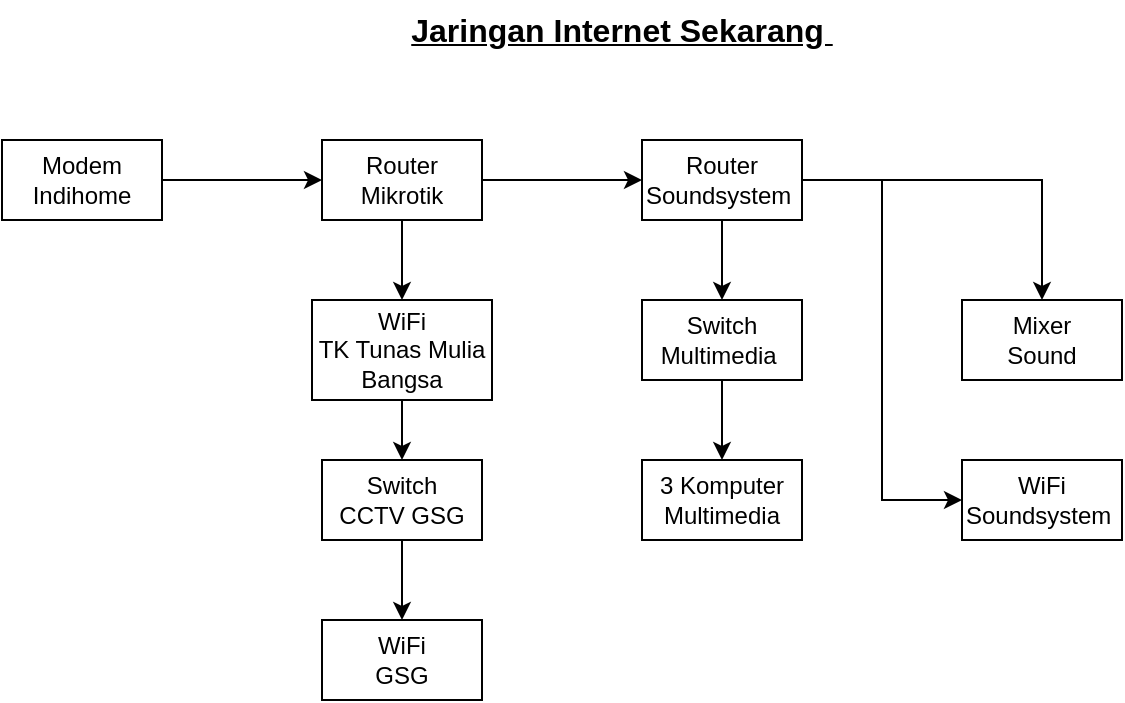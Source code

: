 <mxfile version="27.2.0" pages="2">
  <diagram name="Page-1" id="u3XjdkTvN6VyEWAJg3Q8">
    <mxGraphModel dx="679" dy="586" grid="1" gridSize="10" guides="1" tooltips="1" connect="1" arrows="1" fold="1" page="1" pageScale="1" pageWidth="827" pageHeight="1169" math="0" shadow="0">
      <root>
        <mxCell id="0" />
        <mxCell id="1" parent="0" />
        <mxCell id="h-dzp8SfR6fYLOOWbcmp-4" value="" style="edgeStyle=orthogonalEdgeStyle;rounded=0;orthogonalLoop=1;jettySize=auto;html=1;" edge="1" parent="1" source="h-dzp8SfR6fYLOOWbcmp-1" target="h-dzp8SfR6fYLOOWbcmp-2">
          <mxGeometry relative="1" as="geometry" />
        </mxCell>
        <mxCell id="h-dzp8SfR6fYLOOWbcmp-1" value="Modem&lt;div&gt;Indihome&lt;/div&gt;" style="rounded=0;whiteSpace=wrap;html=1;" vertex="1" parent="1">
          <mxGeometry x="40" y="80" width="80" height="40" as="geometry" />
        </mxCell>
        <mxCell id="h-dzp8SfR6fYLOOWbcmp-5" value="" style="edgeStyle=orthogonalEdgeStyle;rounded=0;orthogonalLoop=1;jettySize=auto;html=1;" edge="1" parent="1" source="h-dzp8SfR6fYLOOWbcmp-2" target="h-dzp8SfR6fYLOOWbcmp-3">
          <mxGeometry relative="1" as="geometry" />
        </mxCell>
        <mxCell id="h-dzp8SfR6fYLOOWbcmp-7" value="" style="edgeStyle=orthogonalEdgeStyle;rounded=0;orthogonalLoop=1;jettySize=auto;html=1;" edge="1" parent="1" source="h-dzp8SfR6fYLOOWbcmp-2" target="h-dzp8SfR6fYLOOWbcmp-6">
          <mxGeometry relative="1" as="geometry" />
        </mxCell>
        <mxCell id="h-dzp8SfR6fYLOOWbcmp-2" value="Router&lt;div&gt;Mikrotik&lt;/div&gt;" style="rounded=0;whiteSpace=wrap;html=1;" vertex="1" parent="1">
          <mxGeometry x="200" y="80" width="80" height="40" as="geometry" />
        </mxCell>
        <mxCell id="h-dzp8SfR6fYLOOWbcmp-13" value="" style="edgeStyle=orthogonalEdgeStyle;rounded=0;orthogonalLoop=1;jettySize=auto;html=1;" edge="1" parent="1" source="h-dzp8SfR6fYLOOWbcmp-3" target="h-dzp8SfR6fYLOOWbcmp-12">
          <mxGeometry relative="1" as="geometry" />
        </mxCell>
        <mxCell id="h-dzp8SfR6fYLOOWbcmp-18" style="edgeStyle=orthogonalEdgeStyle;rounded=0;orthogonalLoop=1;jettySize=auto;html=1;entryX=0.5;entryY=0;entryDx=0;entryDy=0;" edge="1" parent="1" source="h-dzp8SfR6fYLOOWbcmp-3" target="h-dzp8SfR6fYLOOWbcmp-14">
          <mxGeometry relative="1" as="geometry" />
        </mxCell>
        <mxCell id="h-dzp8SfR6fYLOOWbcmp-3" value="Router&lt;div&gt;Soundsystem&amp;nbsp;&lt;/div&gt;" style="rounded=0;whiteSpace=wrap;html=1;" vertex="1" parent="1">
          <mxGeometry x="360" y="80" width="80" height="40" as="geometry" />
        </mxCell>
        <mxCell id="h-dzp8SfR6fYLOOWbcmp-9" value="" style="edgeStyle=orthogonalEdgeStyle;rounded=0;orthogonalLoop=1;jettySize=auto;html=1;" edge="1" parent="1" source="h-dzp8SfR6fYLOOWbcmp-6" target="h-dzp8SfR6fYLOOWbcmp-8">
          <mxGeometry relative="1" as="geometry" />
        </mxCell>
        <mxCell id="h-dzp8SfR6fYLOOWbcmp-6" value="WiFi&lt;div&gt;TK Tunas Mulia&lt;/div&gt;&lt;div&gt;Bangsa&lt;/div&gt;" style="rounded=0;whiteSpace=wrap;html=1;" vertex="1" parent="1">
          <mxGeometry x="195" y="160" width="90" height="50" as="geometry" />
        </mxCell>
        <mxCell id="h-dzp8SfR6fYLOOWbcmp-11" value="" style="edgeStyle=orthogonalEdgeStyle;rounded=0;orthogonalLoop=1;jettySize=auto;html=1;" edge="1" parent="1" source="h-dzp8SfR6fYLOOWbcmp-8" target="h-dzp8SfR6fYLOOWbcmp-10">
          <mxGeometry relative="1" as="geometry" />
        </mxCell>
        <mxCell id="h-dzp8SfR6fYLOOWbcmp-8" value="Switch&lt;div&gt;CCTV GSG&lt;/div&gt;" style="rounded=0;whiteSpace=wrap;html=1;" vertex="1" parent="1">
          <mxGeometry x="200" y="240" width="80" height="40" as="geometry" />
        </mxCell>
        <mxCell id="h-dzp8SfR6fYLOOWbcmp-10" value="WiFi&lt;div&gt;GSG&lt;/div&gt;" style="rounded=0;whiteSpace=wrap;html=1;" vertex="1" parent="1">
          <mxGeometry x="200" y="320" width="80" height="40" as="geometry" />
        </mxCell>
        <mxCell id="h-dzp8SfR6fYLOOWbcmp-17" value="" style="edgeStyle=orthogonalEdgeStyle;rounded=0;orthogonalLoop=1;jettySize=auto;html=1;" edge="1" parent="1" source="h-dzp8SfR6fYLOOWbcmp-12" target="h-dzp8SfR6fYLOOWbcmp-16">
          <mxGeometry relative="1" as="geometry" />
        </mxCell>
        <mxCell id="h-dzp8SfR6fYLOOWbcmp-12" value="Switch&lt;div&gt;Multimedia&amp;nbsp;&lt;/div&gt;" style="rounded=0;whiteSpace=wrap;html=1;" vertex="1" parent="1">
          <mxGeometry x="360" y="160" width="80" height="40" as="geometry" />
        </mxCell>
        <mxCell id="h-dzp8SfR6fYLOOWbcmp-14" value="Mixer&lt;div&gt;Sound&lt;/div&gt;" style="rounded=0;whiteSpace=wrap;html=1;" vertex="1" parent="1">
          <mxGeometry x="520" y="160" width="80" height="40" as="geometry" />
        </mxCell>
        <mxCell id="h-dzp8SfR6fYLOOWbcmp-15" value="WiFi&lt;div&gt;Soundsystem&amp;nbsp;&lt;/div&gt;" style="rounded=0;whiteSpace=wrap;html=1;" vertex="1" parent="1">
          <mxGeometry x="520" y="240" width="80" height="40" as="geometry" />
        </mxCell>
        <mxCell id="h-dzp8SfR6fYLOOWbcmp-16" value="3 Komputer&lt;div&gt;Multimedia&lt;/div&gt;" style="rounded=0;whiteSpace=wrap;html=1;" vertex="1" parent="1">
          <mxGeometry x="360" y="240" width="80" height="40" as="geometry" />
        </mxCell>
        <mxCell id="h-dzp8SfR6fYLOOWbcmp-19" style="edgeStyle=orthogonalEdgeStyle;rounded=0;orthogonalLoop=1;jettySize=auto;html=1;entryX=0;entryY=0.5;entryDx=0;entryDy=0;" edge="1" parent="1" source="h-dzp8SfR6fYLOOWbcmp-3" target="h-dzp8SfR6fYLOOWbcmp-15">
          <mxGeometry relative="1" as="geometry">
            <mxPoint x="500" y="260" as="targetPoint" />
            <Array as="points">
              <mxPoint x="480" y="100" />
              <mxPoint x="480" y="260" />
            </Array>
          </mxGeometry>
        </mxCell>
        <mxCell id="Hzw3iAUGmOj8oFKVQfpV-1" value="Jaringan Internet Sekarang&amp;nbsp;" style="text;html=1;align=center;verticalAlign=middle;whiteSpace=wrap;rounded=0;fontSize=16;fontStyle=5" vertex="1" parent="1">
          <mxGeometry x="240" y="10" width="220" height="30" as="geometry" />
        </mxCell>
      </root>
    </mxGraphModel>
  </diagram>
  <diagram id="XajWARqEAT6un1Fz4vOe" name="Page-2">
    <mxGraphModel dx="970" dy="837" grid="1" gridSize="10" guides="1" tooltips="1" connect="1" arrows="1" fold="1" page="1" pageScale="1" pageWidth="827" pageHeight="1169" math="0" shadow="0">
      <root>
        <mxCell id="0" />
        <mxCell id="1" parent="0" />
        <mxCell id="DgImujaJBpsGwYX6cDcl-35" value="" style="rounded=0;whiteSpace=wrap;html=1;strokeColor=#9673a6;fillColor=#e1d5e7;" vertex="1" parent="1">
          <mxGeometry x="585" y="290" width="150" height="172.5" as="geometry" />
        </mxCell>
        <mxCell id="DgImujaJBpsGwYX6cDcl-33" value="" style="rounded=0;whiteSpace=wrap;html=1;strokeColor=#82b366;fillColor=#d5e8d4;" vertex="1" parent="1">
          <mxGeometry x="290" y="300" width="200" height="260" as="geometry" />
        </mxCell>
        <mxCell id="DgImujaJBpsGwYX6cDcl-29" value="" style="rounded=0;whiteSpace=wrap;html=1;strokeColor=#FF6392;fontColor=#5AA9E6;fillColor=#FFE45E;" vertex="1" parent="1">
          <mxGeometry x="80" y="305" width="160" height="185" as="geometry" />
        </mxCell>
        <mxCell id="DgImujaJBpsGwYX6cDcl-20" value="" style="rounded=0;whiteSpace=wrap;html=1;fillColor=#dae8fc;strokeColor=#6c8ebf;" vertex="1" parent="1">
          <mxGeometry x="80" y="20" width="730" height="240" as="geometry" />
        </mxCell>
        <mxCell id="DgImujaJBpsGwYX6cDcl-1" value="" style="edgeStyle=orthogonalEdgeStyle;rounded=0;orthogonalLoop=1;jettySize=auto;html=1;" edge="1" parent="1" source="DgImujaJBpsGwYX6cDcl-2" target="DgImujaJBpsGwYX6cDcl-5">
          <mxGeometry relative="1" as="geometry" />
        </mxCell>
        <mxCell id="DgImujaJBpsGwYX6cDcl-2" value="Modem&lt;div&gt;Indihome&lt;/div&gt;" style="rounded=0;whiteSpace=wrap;html=1;" vertex="1" parent="1">
          <mxGeometry x="110" y="80" width="80" height="40" as="geometry" />
        </mxCell>
        <mxCell id="DgImujaJBpsGwYX6cDcl-3" value="" style="edgeStyle=orthogonalEdgeStyle;rounded=0;orthogonalLoop=1;jettySize=auto;html=1;" edge="1" parent="1" source="DgImujaJBpsGwYX6cDcl-5" target="DgImujaJBpsGwYX6cDcl-8">
          <mxGeometry relative="1" as="geometry" />
        </mxCell>
        <mxCell id="DgImujaJBpsGwYX6cDcl-4" value="" style="edgeStyle=orthogonalEdgeStyle;rounded=0;orthogonalLoop=1;jettySize=auto;html=1;entryX=0.556;entryY=0;entryDx=0;entryDy=0;entryPerimeter=0;" edge="1" parent="1" source="DgImujaJBpsGwYX6cDcl-5" target="DgImujaJBpsGwYX6cDcl-10">
          <mxGeometry relative="1" as="geometry">
            <mxPoint x="450" y="310" as="targetPoint" />
            <Array as="points">
              <mxPoint x="310" y="280" />
              <mxPoint x="395" y="280" />
            </Array>
          </mxGeometry>
        </mxCell>
        <mxCell id="DgImujaJBpsGwYX6cDcl-24" value="Kabel&lt;div&gt;LAN&lt;/div&gt;" style="edgeLabel;html=1;align=center;verticalAlign=middle;resizable=0;points=[];" vertex="1" connectable="0" parent="DgImujaJBpsGwYX6cDcl-4">
          <mxGeometry x="-0.285" y="1" relative="1" as="geometry">
            <mxPoint as="offset" />
          </mxGeometry>
        </mxCell>
        <mxCell id="DgImujaJBpsGwYX6cDcl-23" style="edgeStyle=orthogonalEdgeStyle;rounded=0;orthogonalLoop=1;jettySize=auto;html=1;entryX=0.5;entryY=0;entryDx=0;entryDy=0;strokeColor=#3333FF;" edge="1" parent="1" source="DgImujaJBpsGwYX6cDcl-5" target="DgImujaJBpsGwYX6cDcl-12">
          <mxGeometry relative="1" as="geometry">
            <mxPoint x="270" y="320" as="targetPoint" />
            <Array as="points">
              <mxPoint x="280" y="220" />
              <mxPoint x="160" y="220" />
            </Array>
          </mxGeometry>
        </mxCell>
        <mxCell id="DgImujaJBpsGwYX6cDcl-25" value="Kabel&lt;div&gt;Fiber&lt;/div&gt;&lt;div&gt;Optik&lt;/div&gt;" style="edgeLabel;html=1;align=center;verticalAlign=middle;resizable=0;points=[];" vertex="1" connectable="0" parent="DgImujaJBpsGwYX6cDcl-23">
          <mxGeometry x="-0.362" relative="1" as="geometry">
            <mxPoint as="offset" />
          </mxGeometry>
        </mxCell>
        <mxCell id="DgImujaJBpsGwYX6cDcl-31" style="edgeStyle=orthogonalEdgeStyle;rounded=0;orthogonalLoop=1;jettySize=auto;html=1;entryX=0;entryY=0.5;entryDx=0;entryDy=0;strokeColor=#000000;fontColor=#5AA9E6;fillColor=#FFE45E;" edge="1" parent="1" source="DgImujaJBpsGwYX6cDcl-5" target="DgImujaJBpsGwYX6cDcl-15">
          <mxGeometry relative="1" as="geometry">
            <Array as="points">
              <mxPoint x="340" y="170" />
            </Array>
          </mxGeometry>
        </mxCell>
        <mxCell id="DgImujaJBpsGwYX6cDcl-32" value="Kabel&lt;div&gt;LAN&lt;/div&gt;" style="edgeLabel;html=1;align=center;verticalAlign=middle;resizable=0;points=[];strokeColor=#FF6392;fontColor=light-dark(#000000,#000000);fillColor=#FFE45E;" vertex="1" connectable="0" parent="DgImujaJBpsGwYX6cDcl-31">
          <mxGeometry x="-0.247" relative="1" as="geometry">
            <mxPoint as="offset" />
          </mxGeometry>
        </mxCell>
        <mxCell id="DgImujaJBpsGwYX6cDcl-5" value="Router&lt;div&gt;Mikrotik&lt;/div&gt;" style="rounded=0;whiteSpace=wrap;html=1;" vertex="1" parent="1">
          <mxGeometry x="270" y="80" width="80" height="40" as="geometry" />
        </mxCell>
        <mxCell id="DgImujaJBpsGwYX6cDcl-7" style="edgeStyle=orthogonalEdgeStyle;rounded=0;orthogonalLoop=1;jettySize=auto;html=1;entryX=0.5;entryY=0;entryDx=0;entryDy=0;" edge="1" parent="1" source="DgImujaJBpsGwYX6cDcl-8" target="DgImujaJBpsGwYX6cDcl-16">
          <mxGeometry relative="1" as="geometry" />
        </mxCell>
        <mxCell id="DgImujaJBpsGwYX6cDcl-8" value="Router&lt;div&gt;Soundsystem&amp;nbsp;&lt;/div&gt;" style="rounded=0;whiteSpace=wrap;html=1;" vertex="1" parent="1">
          <mxGeometry x="390" y="80" width="80" height="40" as="geometry" />
        </mxCell>
        <mxCell id="DgImujaJBpsGwYX6cDcl-10" value="Switch" style="rounded=0;whiteSpace=wrap;html=1;" vertex="1" parent="1">
          <mxGeometry x="345" y="330" width="90" height="50" as="geometry" />
        </mxCell>
        <mxCell id="DgImujaJBpsGwYX6cDcl-11" value="" style="edgeStyle=orthogonalEdgeStyle;rounded=0;orthogonalLoop=1;jettySize=auto;html=1;" edge="1" parent="1" source="DgImujaJBpsGwYX6cDcl-12" target="DgImujaJBpsGwYX6cDcl-13">
          <mxGeometry relative="1" as="geometry" />
        </mxCell>
        <mxCell id="DgImujaJBpsGwYX6cDcl-12" value="Switch&lt;div&gt;CCTV GSG&lt;/div&gt;" style="rounded=0;whiteSpace=wrap;html=1;" vertex="1" parent="1">
          <mxGeometry x="120" y="320" width="80" height="40" as="geometry" />
        </mxCell>
        <mxCell id="DgImujaJBpsGwYX6cDcl-13" value="WiFi&lt;div&gt;GSG&lt;/div&gt;" style="rounded=0;whiteSpace=wrap;html=1;" vertex="1" parent="1">
          <mxGeometry x="120" y="400" width="80" height="40" as="geometry" />
        </mxCell>
        <mxCell id="DgImujaJBpsGwYX6cDcl-14" value="" style="edgeStyle=orthogonalEdgeStyle;rounded=0;orthogonalLoop=1;jettySize=auto;html=1;" edge="1" parent="1" source="DgImujaJBpsGwYX6cDcl-15" target="DgImujaJBpsGwYX6cDcl-18">
          <mxGeometry relative="1" as="geometry" />
        </mxCell>
        <mxCell id="DgImujaJBpsGwYX6cDcl-37" style="edgeStyle=orthogonalEdgeStyle;rounded=0;orthogonalLoop=1;jettySize=auto;html=1;entryX=0;entryY=0.5;entryDx=0;entryDy=0;strokeColor=#000000;fontColor=#5AA9E6;fillColor=#FFE45E;" edge="1" parent="1" source="DgImujaJBpsGwYX6cDcl-15" target="DgImujaJBpsGwYX6cDcl-36">
          <mxGeometry relative="1" as="geometry">
            <Array as="points">
              <mxPoint x="510" y="170" />
              <mxPoint x="510" y="390" />
            </Array>
          </mxGeometry>
        </mxCell>
        <mxCell id="DgImujaJBpsGwYX6cDcl-38" value="Kabel&lt;div&gt;LAN&lt;/div&gt;" style="edgeLabel;html=1;align=center;verticalAlign=middle;resizable=0;points=[];strokeColor=#FF6392;fontColor=#000000;fillColor=#FFE45E;" vertex="1" connectable="0" parent="DgImujaJBpsGwYX6cDcl-37">
          <mxGeometry x="-0.17" y="-5" relative="1" as="geometry">
            <mxPoint as="offset" />
          </mxGeometry>
        </mxCell>
        <mxCell id="DgImujaJBpsGwYX6cDcl-15" value="Switch&lt;div&gt;Multimedia&amp;nbsp;&lt;/div&gt;" style="rounded=0;whiteSpace=wrap;html=1;" vertex="1" parent="1">
          <mxGeometry x="390" y="150" width="80" height="40" as="geometry" />
        </mxCell>
        <mxCell id="DgImujaJBpsGwYX6cDcl-16" value="Mixer&lt;div&gt;Sound&lt;/div&gt;" style="rounded=0;whiteSpace=wrap;html=1;" vertex="1" parent="1">
          <mxGeometry x="620" y="130" width="80" height="40" as="geometry" />
        </mxCell>
        <mxCell id="DgImujaJBpsGwYX6cDcl-17" value="WiFi&lt;div&gt;Soundsystem&amp;nbsp;&lt;/div&gt;" style="rounded=0;whiteSpace=wrap;html=1;" vertex="1" parent="1">
          <mxGeometry x="620" y="310" width="80" height="40" as="geometry" />
        </mxCell>
        <mxCell id="DgImujaJBpsGwYX6cDcl-18" value="3 Komputer&lt;div&gt;Multimedia&lt;/div&gt;" style="rounded=0;whiteSpace=wrap;html=1;" vertex="1" parent="1">
          <mxGeometry x="390" y="210" width="80" height="40" as="geometry" />
        </mxCell>
        <mxCell id="DgImujaJBpsGwYX6cDcl-19" style="edgeStyle=orthogonalEdgeStyle;rounded=0;orthogonalLoop=1;jettySize=auto;html=1;entryX=0;entryY=0.5;entryDx=0;entryDy=0;" edge="1" parent="1" source="DgImujaJBpsGwYX6cDcl-8" target="DgImujaJBpsGwYX6cDcl-17">
          <mxGeometry relative="1" as="geometry">
            <mxPoint x="570" y="260" as="targetPoint" />
            <Array as="points">
              <mxPoint x="560" y="100" />
              <mxPoint x="560" y="330" />
            </Array>
          </mxGeometry>
        </mxCell>
        <mxCell id="DgImujaJBpsGwYX6cDcl-21" value="&lt;div&gt;&lt;br&gt;&lt;/div&gt;&lt;div&gt;&lt;br&gt;&lt;/div&gt;" style="edgeLabel;html=1;align=center;verticalAlign=middle;resizable=0;points=[];" vertex="1" connectable="0" parent="DgImujaJBpsGwYX6cDcl-19">
          <mxGeometry x="0.197" relative="1" as="geometry">
            <mxPoint as="offset" />
          </mxGeometry>
        </mxCell>
        <mxCell id="DgImujaJBpsGwYX6cDcl-26" value="Ruang&lt;div&gt;Multimedia&lt;/div&gt;" style="text;html=1;align=center;verticalAlign=middle;whiteSpace=wrap;rounded=0;fontStyle=5" vertex="1" parent="1">
          <mxGeometry x="414" y="30" width="60" height="30" as="geometry" />
        </mxCell>
        <mxCell id="DgImujaJBpsGwYX6cDcl-30" value="Gedung Serbaguna" style="text;html=1;align=center;verticalAlign=middle;whiteSpace=wrap;rounded=0;fontColor=#000000;fontStyle=5" vertex="1" parent="1">
          <mxGeometry x="130" y="450" width="60" height="30" as="geometry" />
        </mxCell>
        <mxCell id="DgImujaJBpsGwYX6cDcl-34" value="AREA&lt;div&gt;TK dan&amp;nbsp;&lt;/div&gt;&lt;div&gt;R. Tamborin&lt;/div&gt;" style="text;html=1;align=center;verticalAlign=middle;whiteSpace=wrap;rounded=0;fontColor=light-dark(#000000,#000000);fontStyle=5" vertex="1" parent="1">
          <mxGeometry x="337.5" y="490" width="105" height="50" as="geometry" />
        </mxCell>
        <mxCell id="DgImujaJBpsGwYX6cDcl-36" value="WiFi Area&lt;div&gt;Main Hall&lt;/div&gt;" style="rounded=0;whiteSpace=wrap;html=1;" vertex="1" parent="1">
          <mxGeometry x="620" y="370" width="80" height="40" as="geometry" />
        </mxCell>
        <mxCell id="DgImujaJBpsGwYX6cDcl-39" value="Main Hall" style="text;html=1;align=center;verticalAlign=middle;whiteSpace=wrap;rounded=0;fontStyle=5" vertex="1" parent="1">
          <mxGeometry x="630" y="420" width="60" height="30" as="geometry" />
        </mxCell>
        <mxCell id="jPi18sBPBMPxoYzOrACT-1" value="&amp;nbsp;2 WiFi TK" style="rounded=0;whiteSpace=wrap;html=1;" vertex="1" parent="1">
          <mxGeometry x="300" y="422.5" width="70" height="40" as="geometry" />
        </mxCell>
        <mxCell id="jPi18sBPBMPxoYzOrACT-2" value="Wifi Ruang&lt;div&gt;Tamborin&lt;/div&gt;" style="rounded=0;whiteSpace=wrap;html=1;" vertex="1" parent="1">
          <mxGeometry x="405" y="422.5" width="80" height="40" as="geometry" />
        </mxCell>
        <mxCell id="jPi18sBPBMPxoYzOrACT-3" style="edgeStyle=orthogonalEdgeStyle;rounded=0;orthogonalLoop=1;jettySize=auto;html=1;entryX=0.5;entryY=0;entryDx=0;entryDy=0;" edge="1" parent="1" source="DgImujaJBpsGwYX6cDcl-10" target="jPi18sBPBMPxoYzOrACT-1">
          <mxGeometry relative="1" as="geometry">
            <mxPoint x="270" y="350" as="targetPoint" />
            <Array as="points">
              <mxPoint x="360" y="401" />
              <mxPoint x="335" y="401" />
            </Array>
          </mxGeometry>
        </mxCell>
        <mxCell id="jPi18sBPBMPxoYzOrACT-4" style="edgeStyle=orthogonalEdgeStyle;rounded=0;orthogonalLoop=1;jettySize=auto;html=1;entryX=0.5;entryY=0;entryDx=0;entryDy=0;" edge="1" parent="1" source="DgImujaJBpsGwYX6cDcl-10" target="jPi18sBPBMPxoYzOrACT-2">
          <mxGeometry relative="1" as="geometry">
            <mxPoint x="530" y="430" as="targetPoint" />
          </mxGeometry>
        </mxCell>
      </root>
    </mxGraphModel>
  </diagram>
</mxfile>
